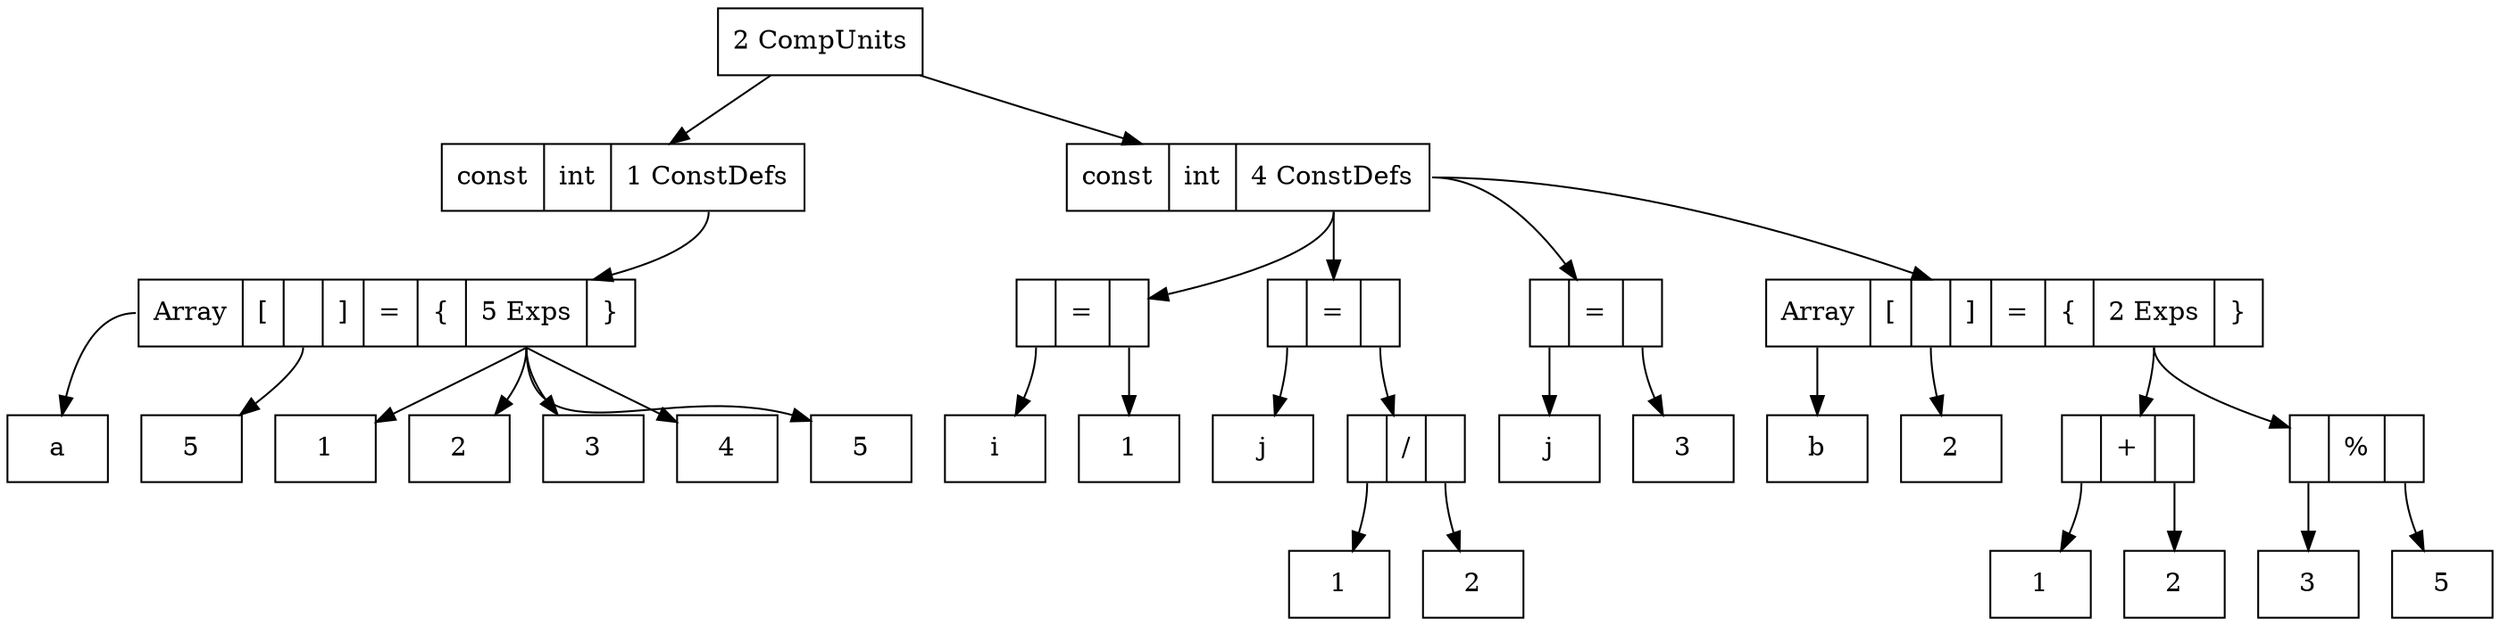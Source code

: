 digraph {
    node [shape = record];
    0 [label = "<0> 2 CompUnits"];
    1 [label = "<0> const|<1> int|<2> 1 ConstDefs"];
    2 [label = "<0> Array|<1> [|<2>  |<3> ]|<4> =|<5> \{|<6> 5 Exps|<7> \}"];
    3 [label = "<0> a"];
    4 [label = "<0> 5"];
    2:0 -> 3;
    2:2 -> 4;
    5 [label = "<0> 1"];
    2:6 -> 5;
    6 [label = "<0> 2"];
    2:6 -> 6;
    7 [label = "<0> 3"];
    2:6 -> 7;
    8 [label = "<0> 4"];
    2:6 -> 8;
    9 [label = "<0> 5"];
    2:6 -> 9;
    1:2 -> 2;
    0:0 -> 1;
    10 [label = "<0> const|<1> int|<2> 4 ConstDefs"];
    11 [label = "<0>  |<1> =|<2>  "];
    12 [label = "<0> i"];
    13 [label = "<0> 1"];
    11:0 -> 12;
    11:2 -> 13;
    10:2 -> 11;
    14 [label = "<0>  |<1> =|<2>  "];
    15 [label = "<0> j"];
    16 [label = "<0>  |<1> /|<2>  "];
    17 [label = "<0> 1"];
    18 [label = "<0> 2"];
    16:0 -> 17;
    16:2 -> 18;
    14:0 -> 15;
    14:2 -> 16;
    10:2 -> 14;
    19 [label = "<0>  |<1> =|<2>  "];
    20 [label = "<0> j"];
    21 [label = "<0> 3"];
    19:0 -> 20;
    19:2 -> 21;
    10:2 -> 19;
    22 [label = "<0> Array|<1> [|<2>  |<3> ]|<4> =|<5> \{|<6> 2 Exps|<7> \}"];
    23 [label = "<0> b"];
    24 [label = "<0> 2"];
    22:0 -> 23;
    22:2 -> 24;
    25 [label = "<0>  |<1> +|<2>  "];
    26 [label = "<0> 1"];
    27 [label = "<0> 2"];
    25:0 -> 26;
    25:2 -> 27;
    22:6 -> 25;
    28 [label = "<0>  |<1> %|<2>  "];
    29 [label = "<0> 3"];
    30 [label = "<0> 5"];
    28:0 -> 29;
    28:2 -> 30;
    22:6 -> 28;
    10:2 -> 22;
    0:0 -> 10;
}